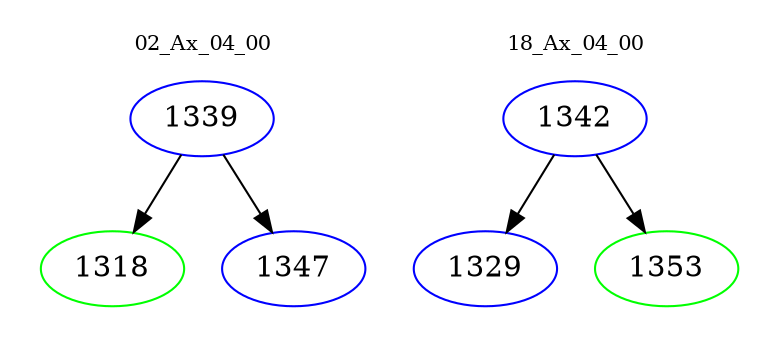 digraph{
subgraph cluster_0 {
color = white
label = "02_Ax_04_00";
fontsize=10;
T0_1339 [label="1339", color="blue"]
T0_1339 -> T0_1318 [color="black"]
T0_1318 [label="1318", color="green"]
T0_1339 -> T0_1347 [color="black"]
T0_1347 [label="1347", color="blue"]
}
subgraph cluster_1 {
color = white
label = "18_Ax_04_00";
fontsize=10;
T1_1342 [label="1342", color="blue"]
T1_1342 -> T1_1329 [color="black"]
T1_1329 [label="1329", color="blue"]
T1_1342 -> T1_1353 [color="black"]
T1_1353 [label="1353", color="green"]
}
}
